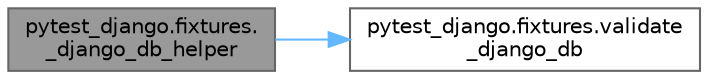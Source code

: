 digraph "pytest_django.fixtures._django_db_helper"
{
 // LATEX_PDF_SIZE
  bgcolor="transparent";
  edge [fontname=Helvetica,fontsize=10,labelfontname=Helvetica,labelfontsize=10];
  node [fontname=Helvetica,fontsize=10,shape=box,height=0.2,width=0.4];
  rankdir="LR";
  Node1 [id="Node000001",label="pytest_django.fixtures.\l_django_db_helper",height=0.2,width=0.4,color="gray40", fillcolor="grey60", style="filled", fontcolor="black",tooltip=" "];
  Node1 -> Node2 [id="edge1_Node000001_Node000002",color="steelblue1",style="solid",tooltip=" "];
  Node2 [id="Node000002",label="pytest_django.fixtures.validate\l_django_db",height=0.2,width=0.4,color="grey40", fillcolor="white", style="filled",URL="$namespacepytest__django_1_1fixtures.html#a0dbf537f0eb520ec536515f417e9d4e0",tooltip=" "];
}
